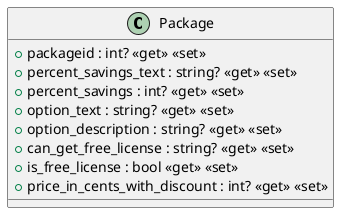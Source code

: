 @startuml
class Package {
    + packageid : int? <<get>> <<set>>
    + percent_savings_text : string? <<get>> <<set>>
    + percent_savings : int? <<get>> <<set>>
    + option_text : string? <<get>> <<set>>
    + option_description : string? <<get>> <<set>>
    + can_get_free_license : string? <<get>> <<set>>
    + is_free_license : bool <<get>> <<set>>
    + price_in_cents_with_discount : int? <<get>> <<set>>
}
@enduml
